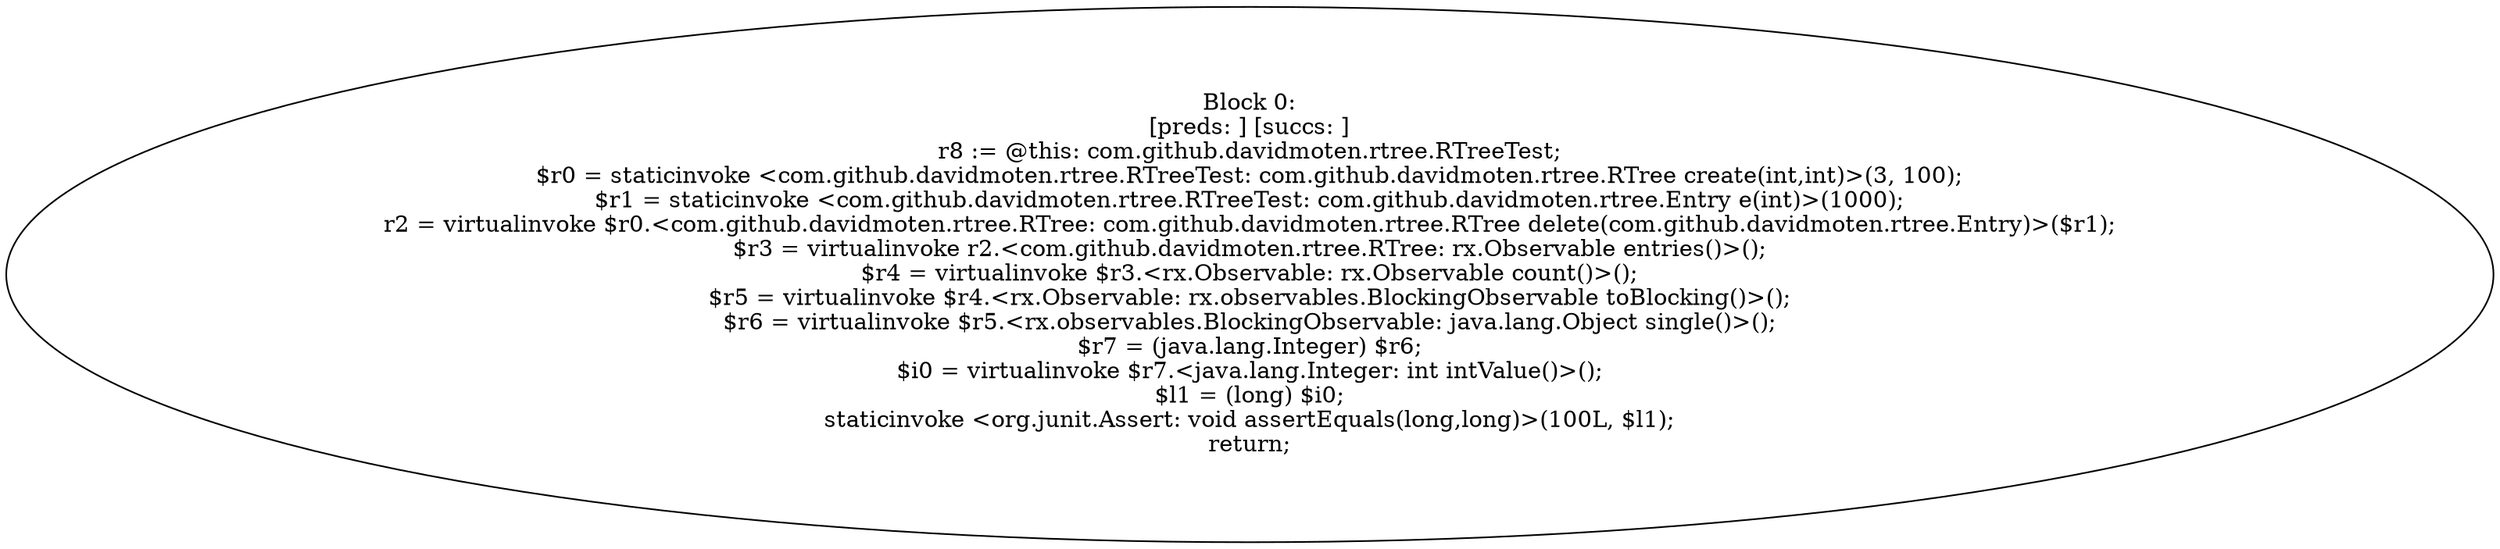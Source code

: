 digraph "unitGraph" {
    "Block 0:
[preds: ] [succs: ]
r8 := @this: com.github.davidmoten.rtree.RTreeTest;
$r0 = staticinvoke <com.github.davidmoten.rtree.RTreeTest: com.github.davidmoten.rtree.RTree create(int,int)>(3, 100);
$r1 = staticinvoke <com.github.davidmoten.rtree.RTreeTest: com.github.davidmoten.rtree.Entry e(int)>(1000);
r2 = virtualinvoke $r0.<com.github.davidmoten.rtree.RTree: com.github.davidmoten.rtree.RTree delete(com.github.davidmoten.rtree.Entry)>($r1);
$r3 = virtualinvoke r2.<com.github.davidmoten.rtree.RTree: rx.Observable entries()>();
$r4 = virtualinvoke $r3.<rx.Observable: rx.Observable count()>();
$r5 = virtualinvoke $r4.<rx.Observable: rx.observables.BlockingObservable toBlocking()>();
$r6 = virtualinvoke $r5.<rx.observables.BlockingObservable: java.lang.Object single()>();
$r7 = (java.lang.Integer) $r6;
$i0 = virtualinvoke $r7.<java.lang.Integer: int intValue()>();
$l1 = (long) $i0;
staticinvoke <org.junit.Assert: void assertEquals(long,long)>(100L, $l1);
return;
"
}
